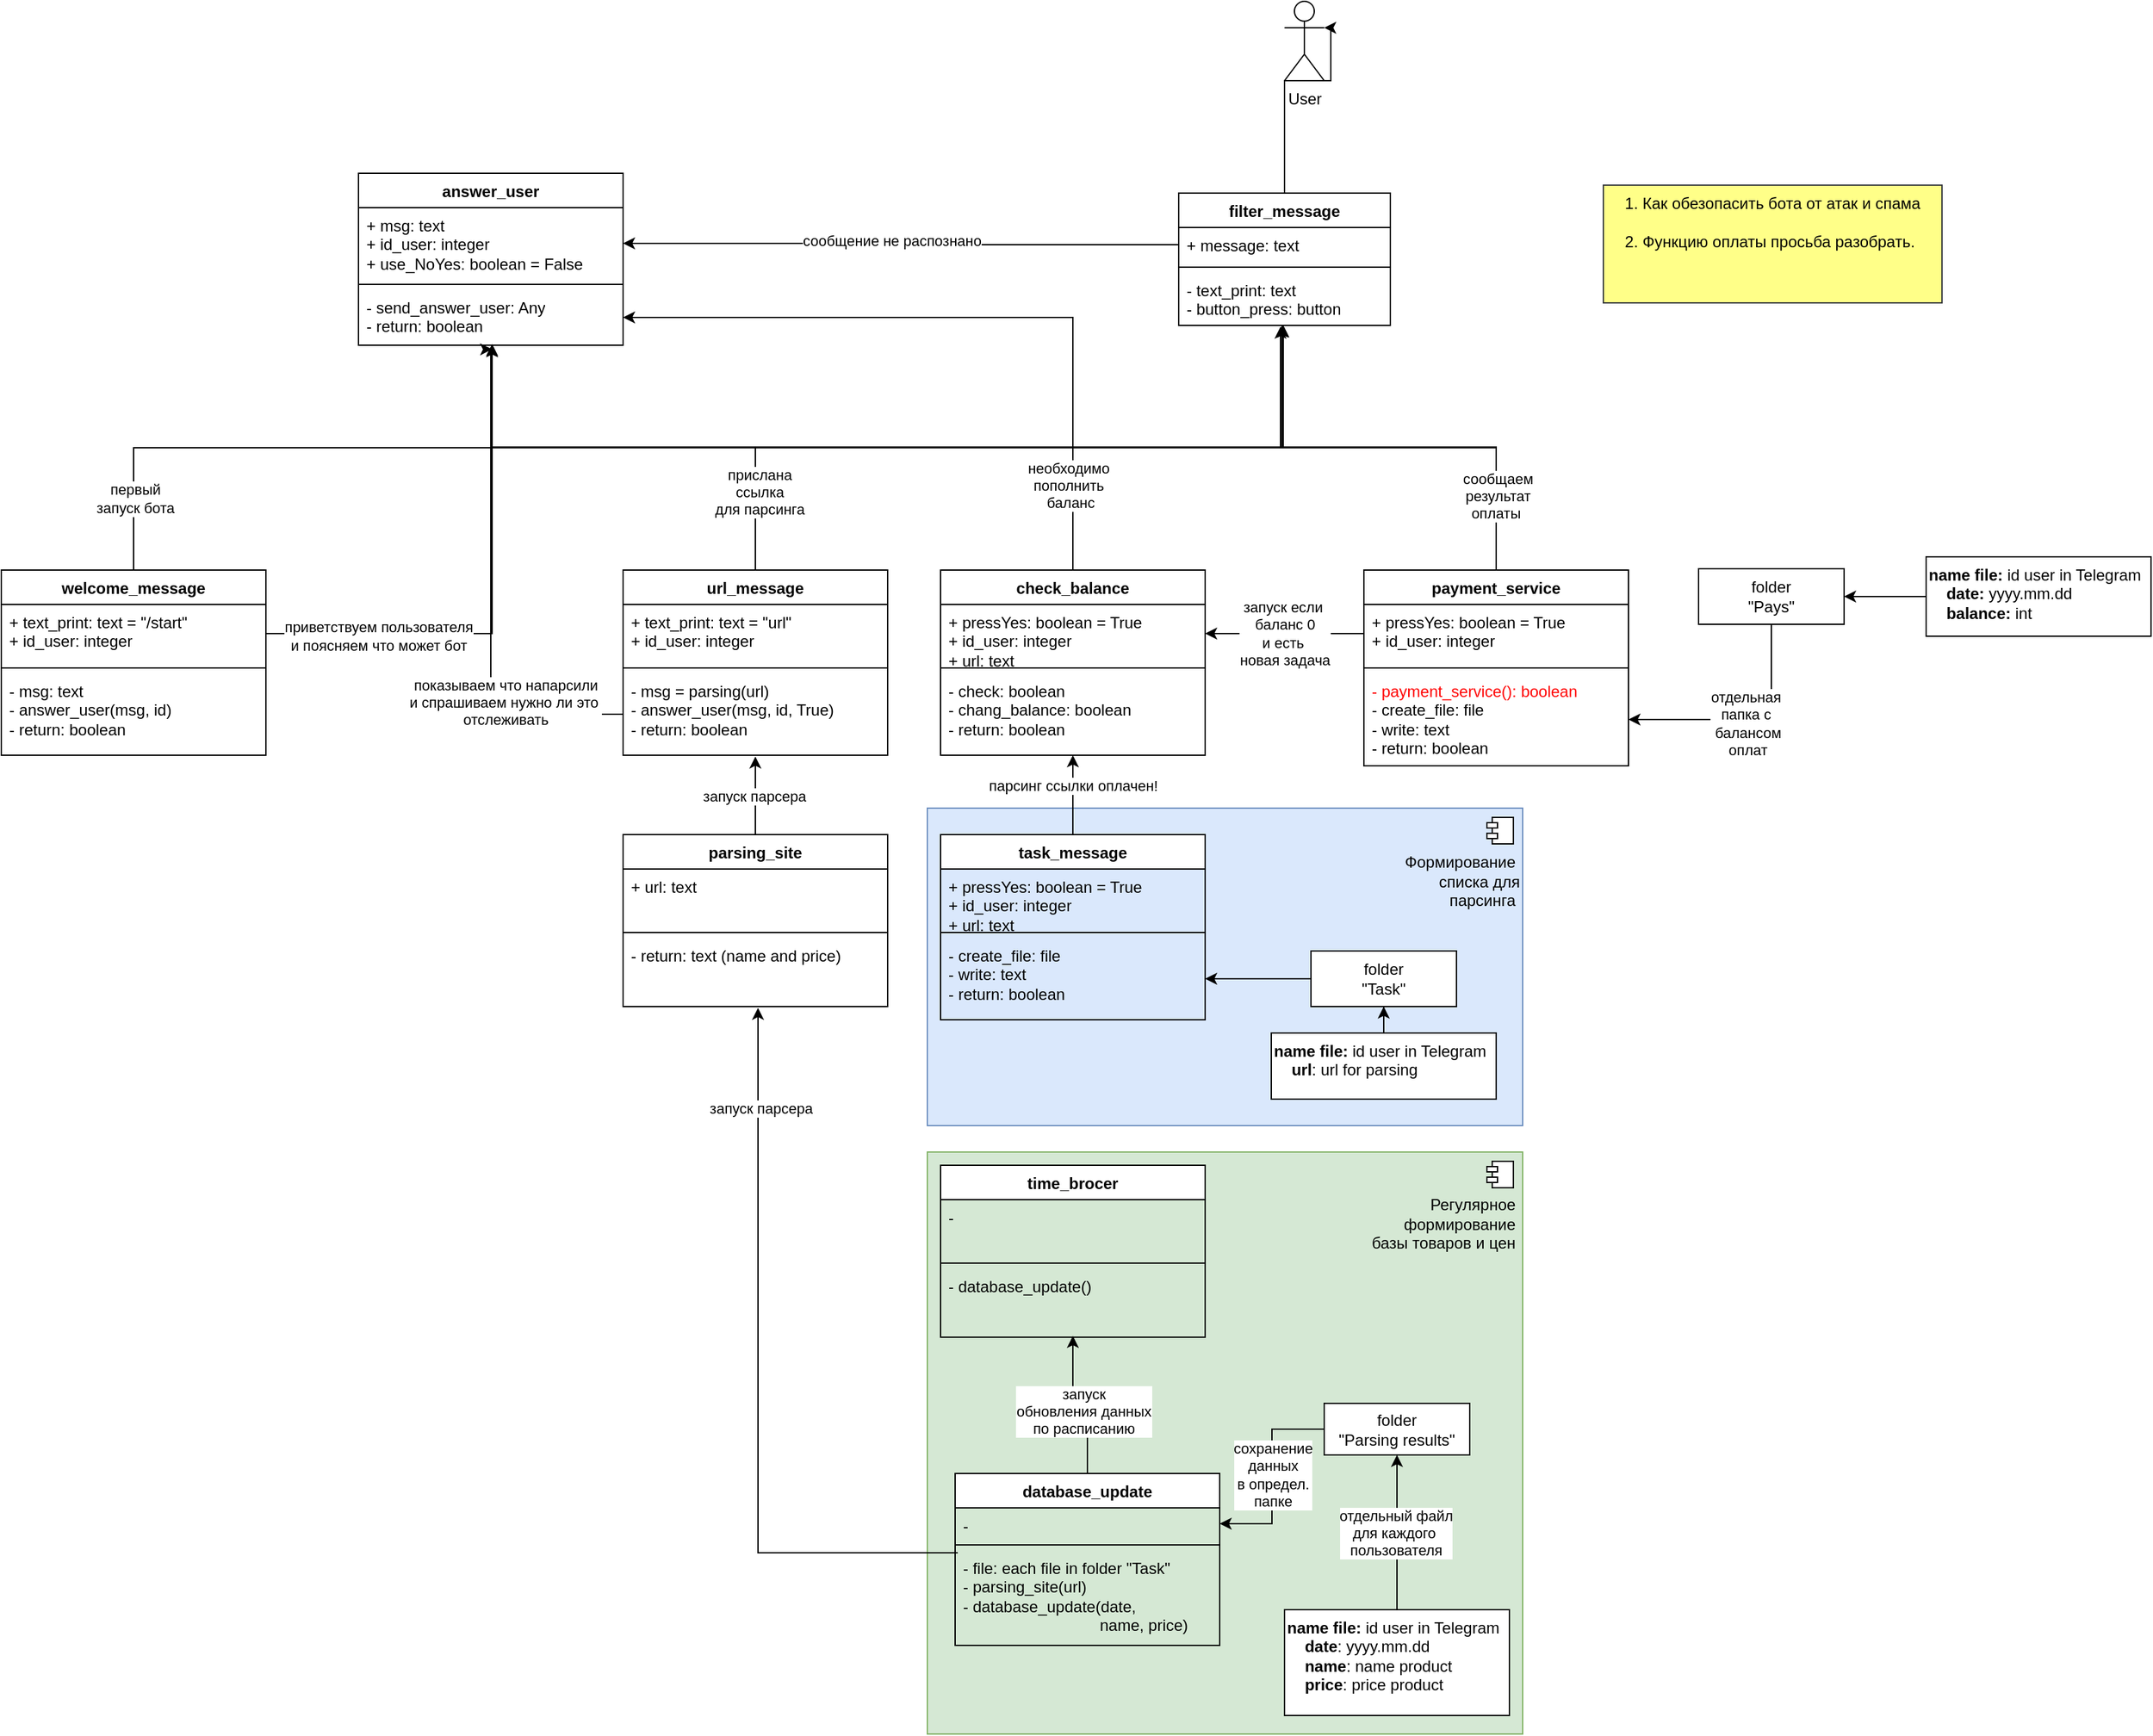 <mxfile version="22.0.8" type="github">
  <diagram name="Страница — 1" id="5FJGtUaLvc8kbi69Jgre">
    <mxGraphModel dx="3728" dy="2356" grid="0" gridSize="10" guides="0" tooltips="1" connect="1" arrows="1" fold="1" page="1" pageScale="1" pageWidth="827" pageHeight="1169" math="0" shadow="0">
      <root>
        <mxCell id="0" />
        <mxCell id="1" parent="0" />
        <mxCell id="Y0vespap-BMlkndGWWb3-69" value="Формирование&amp;nbsp;&lt;br&gt;списка для&lt;br&gt;парсинга&amp;nbsp;&lt;br&gt;&lt;br&gt;&lt;br&gt;&lt;br&gt;&lt;br&gt;&lt;br&gt;&lt;br&gt;&lt;br&gt;&lt;br&gt;&lt;br&gt;" style="html=1;dropTarget=0;whiteSpace=wrap;fillColor=#dae8fc;strokeColor=#6c8ebf;align=right;" parent="1" vertex="1">
          <mxGeometry x="-490" y="500" width="450" height="240" as="geometry" />
        </mxCell>
        <mxCell id="Y0vespap-BMlkndGWWb3-70" value="" style="shape=module;jettyWidth=8;jettyHeight=4;" parent="Y0vespap-BMlkndGWWb3-69" vertex="1">
          <mxGeometry x="1" width="20" height="20" relative="1" as="geometry">
            <mxPoint x="-27" y="7" as="offset" />
          </mxGeometry>
        </mxCell>
        <mxCell id="Y0vespap-BMlkndGWWb3-25" value="Регулярное&amp;nbsp;&lt;br&gt;формирование&amp;nbsp;&lt;br&gt;базы товаров и цен&amp;nbsp;&lt;br&gt;&lt;br&gt;&lt;br&gt;&lt;br&gt;&lt;br&gt;&lt;br&gt;&lt;br&gt;&lt;br&gt;&lt;br&gt;&lt;br&gt;&lt;br&gt;&lt;br&gt;&lt;br&gt;&lt;br&gt;&lt;br&gt;&lt;br&gt;&lt;br&gt;&lt;br&gt;&lt;br&gt;&lt;br&gt;&lt;br&gt;&lt;br&gt;&lt;br&gt;&lt;br&gt;" style="html=1;dropTarget=0;whiteSpace=wrap;fillColor=#d5e8d4;strokeColor=#82b366;align=right;" parent="1" vertex="1">
          <mxGeometry x="-490" y="760" width="450" height="440" as="geometry" />
        </mxCell>
        <mxCell id="Y0vespap-BMlkndGWWb3-26" value="" style="shape=module;jettyWidth=8;jettyHeight=4;" parent="Y0vespap-BMlkndGWWb3-25" vertex="1">
          <mxGeometry x="1" width="20" height="20" relative="1" as="geometry">
            <mxPoint x="-27" y="7" as="offset" />
          </mxGeometry>
        </mxCell>
        <mxCell id="H9uGGTbssXHLd05-33D6-1" value="filter_message" style="swimlane;fontStyle=1;align=center;verticalAlign=top;childLayout=stackLayout;horizontal=1;startSize=26;horizontalStack=0;resizeParent=1;resizeParentMax=0;resizeLast=0;collapsible=1;marginBottom=0;whiteSpace=wrap;html=1;" parent="1" vertex="1">
          <mxGeometry x="-300" y="35" width="160" height="100" as="geometry" />
        </mxCell>
        <mxCell id="H9uGGTbssXHLd05-33D6-2" value="+ message: text" style="text;strokeColor=none;fillColor=none;align=left;verticalAlign=top;spacingLeft=4;spacingRight=4;overflow=hidden;rotatable=0;points=[[0,0.5],[1,0.5]];portConstraint=eastwest;whiteSpace=wrap;html=1;" parent="H9uGGTbssXHLd05-33D6-1" vertex="1">
          <mxGeometry y="26" width="160" height="26" as="geometry" />
        </mxCell>
        <mxCell id="H9uGGTbssXHLd05-33D6-3" value="" style="line;strokeWidth=1;fillColor=none;align=left;verticalAlign=middle;spacingTop=-1;spacingLeft=3;spacingRight=3;rotatable=0;labelPosition=right;points=[];portConstraint=eastwest;strokeColor=inherit;" parent="H9uGGTbssXHLd05-33D6-1" vertex="1">
          <mxGeometry y="52" width="160" height="8" as="geometry" />
        </mxCell>
        <mxCell id="H9uGGTbssXHLd05-33D6-4" value="- text_print: text&lt;br&gt;- button_press: button" style="text;strokeColor=none;fillColor=none;align=left;verticalAlign=top;spacingLeft=4;spacingRight=4;overflow=hidden;rotatable=0;points=[[0,0.5],[1,0.5]];portConstraint=eastwest;whiteSpace=wrap;html=1;" parent="H9uGGTbssXHLd05-33D6-1" vertex="1">
          <mxGeometry y="60" width="160" height="40" as="geometry" />
        </mxCell>
        <mxCell id="H9uGGTbssXHLd05-33D6-6" value="User" style="shape=umlActor;verticalLabelPosition=bottom;verticalAlign=top;html=1;" parent="1" vertex="1">
          <mxGeometry x="-220" y="-110" width="30" height="60" as="geometry" />
        </mxCell>
        <mxCell id="Y0vespap-BMlkndGWWb3-32" style="edgeStyle=orthogonalEdgeStyle;rounded=0;orthogonalLoop=1;jettySize=auto;html=1;entryX=0.494;entryY=1;entryDx=0;entryDy=0;entryPerimeter=0;" parent="1" source="H0bfLcFETeNuK2Q-7Ryl-2" target="H9uGGTbssXHLd05-33D6-4" edge="1">
          <mxGeometry relative="1" as="geometry" />
        </mxCell>
        <mxCell id="Y0vespap-BMlkndGWWb3-60" value="первый &lt;br&gt;запуск бота" style="edgeLabel;html=1;align=center;verticalAlign=middle;resizable=0;points=[];" parent="Y0vespap-BMlkndGWWb3-32" vertex="1" connectable="0">
          <mxGeometry x="-0.543" y="3" relative="1" as="geometry">
            <mxPoint x="-148" y="41" as="offset" />
          </mxGeometry>
        </mxCell>
        <mxCell id="H0bfLcFETeNuK2Q-7Ryl-2" value="welcome_message" style="swimlane;fontStyle=1;align=center;verticalAlign=top;childLayout=stackLayout;horizontal=1;startSize=26;horizontalStack=0;resizeParent=1;resizeParentMax=0;resizeLast=0;collapsible=1;marginBottom=0;whiteSpace=wrap;html=1;" parent="1" vertex="1">
          <mxGeometry x="-1190" y="320" width="200" height="140" as="geometry" />
        </mxCell>
        <mxCell id="H0bfLcFETeNuK2Q-7Ryl-3" value="+ text_print: text = &quot;/start&quot;&lt;br&gt;+ id_user: integer" style="text;strokeColor=none;fillColor=none;align=left;verticalAlign=top;spacingLeft=4;spacingRight=4;overflow=hidden;rotatable=0;points=[[0,0.5],[1,0.5]];portConstraint=eastwest;whiteSpace=wrap;html=1;" parent="H0bfLcFETeNuK2Q-7Ryl-2" vertex="1">
          <mxGeometry y="26" width="200" height="44" as="geometry" />
        </mxCell>
        <mxCell id="H0bfLcFETeNuK2Q-7Ryl-4" value="" style="line;strokeWidth=1;fillColor=none;align=left;verticalAlign=middle;spacingTop=-1;spacingLeft=3;spacingRight=3;rotatable=0;labelPosition=right;points=[];portConstraint=eastwest;strokeColor=inherit;" parent="H0bfLcFETeNuK2Q-7Ryl-2" vertex="1">
          <mxGeometry y="70" width="200" height="8" as="geometry" />
        </mxCell>
        <mxCell id="H0bfLcFETeNuK2Q-7Ryl-5" value="- msg: text&lt;br&gt;- answer_user(msg, id)&lt;br&gt;-&amp;nbsp;return: boolean" style="text;strokeColor=none;fillColor=none;align=left;verticalAlign=top;spacingLeft=4;spacingRight=4;overflow=hidden;rotatable=0;points=[[0,0.5],[1,0.5]];portConstraint=eastwest;whiteSpace=wrap;html=1;" parent="H0bfLcFETeNuK2Q-7Ryl-2" vertex="1">
          <mxGeometry y="78" width="200" height="62" as="geometry" />
        </mxCell>
        <mxCell id="H0bfLcFETeNuK2Q-7Ryl-6" value="answer_user" style="swimlane;fontStyle=1;align=center;verticalAlign=top;childLayout=stackLayout;horizontal=1;startSize=26;horizontalStack=0;resizeParent=1;resizeParentMax=0;resizeLast=0;collapsible=1;marginBottom=0;whiteSpace=wrap;html=1;" parent="1" vertex="1">
          <mxGeometry x="-920" y="20" width="200" height="130" as="geometry" />
        </mxCell>
        <mxCell id="H0bfLcFETeNuK2Q-7Ryl-7" value="+ msg: text&lt;br&gt;+ id_user: integer&lt;br&gt;+ use_NoYes: boolean = False" style="text;strokeColor=none;fillColor=none;align=left;verticalAlign=top;spacingLeft=4;spacingRight=4;overflow=hidden;rotatable=0;points=[[0,0.5],[1,0.5]];portConstraint=eastwest;whiteSpace=wrap;html=1;" parent="H0bfLcFETeNuK2Q-7Ryl-6" vertex="1">
          <mxGeometry y="26" width="200" height="54" as="geometry" />
        </mxCell>
        <mxCell id="H0bfLcFETeNuK2Q-7Ryl-8" value="" style="line;strokeWidth=1;fillColor=none;align=left;verticalAlign=middle;spacingTop=-1;spacingLeft=3;spacingRight=3;rotatable=0;labelPosition=right;points=[];portConstraint=eastwest;strokeColor=inherit;" parent="H0bfLcFETeNuK2Q-7Ryl-6" vertex="1">
          <mxGeometry y="80" width="200" height="8" as="geometry" />
        </mxCell>
        <mxCell id="H0bfLcFETeNuK2Q-7Ryl-9" value="- send_answer_user: Any&lt;br&gt;- return: boolean" style="text;strokeColor=none;fillColor=none;align=left;verticalAlign=top;spacingLeft=4;spacingRight=4;overflow=hidden;rotatable=0;points=[[0,0.5],[1,0.5]];portConstraint=eastwest;whiteSpace=wrap;html=1;" parent="H0bfLcFETeNuK2Q-7Ryl-6" vertex="1">
          <mxGeometry y="88" width="200" height="42" as="geometry" />
        </mxCell>
        <mxCell id="Y0vespap-BMlkndGWWb3-33" style="edgeStyle=orthogonalEdgeStyle;rounded=0;orthogonalLoop=1;jettySize=auto;html=1;entryX=0.494;entryY=1;entryDx=0;entryDy=0;entryPerimeter=0;" parent="1" source="ytyW5f8ttz-P0lV4MFBV-1" target="H9uGGTbssXHLd05-33D6-4" edge="1">
          <mxGeometry relative="1" as="geometry" />
        </mxCell>
        <mxCell id="Y0vespap-BMlkndGWWb3-61" value="прислана &lt;br&gt;ссылка &lt;br&gt;для парсинга" style="edgeLabel;html=1;align=center;verticalAlign=middle;resizable=0;points=[];" parent="Y0vespap-BMlkndGWWb3-33" vertex="1" connectable="0">
          <mxGeometry x="-0.798" y="-3" relative="1" as="geometry">
            <mxPoint as="offset" />
          </mxGeometry>
        </mxCell>
        <mxCell id="ytyW5f8ttz-P0lV4MFBV-1" value="url_message" style="swimlane;fontStyle=1;align=center;verticalAlign=top;childLayout=stackLayout;horizontal=1;startSize=26;horizontalStack=0;resizeParent=1;resizeParentMax=0;resizeLast=0;collapsible=1;marginBottom=0;whiteSpace=wrap;html=1;" parent="1" vertex="1">
          <mxGeometry x="-720" y="320" width="200" height="140" as="geometry" />
        </mxCell>
        <mxCell id="ytyW5f8ttz-P0lV4MFBV-2" value="+ text_print: text = &quot;url&quot;&amp;nbsp;&lt;br&gt;+ id_user: integer" style="text;strokeColor=none;fillColor=none;align=left;verticalAlign=top;spacingLeft=4;spacingRight=4;overflow=hidden;rotatable=0;points=[[0,0.5],[1,0.5]];portConstraint=eastwest;whiteSpace=wrap;html=1;" parent="ytyW5f8ttz-P0lV4MFBV-1" vertex="1">
          <mxGeometry y="26" width="200" height="44" as="geometry" />
        </mxCell>
        <mxCell id="ytyW5f8ttz-P0lV4MFBV-3" value="" style="line;strokeWidth=1;fillColor=none;align=left;verticalAlign=middle;spacingTop=-1;spacingLeft=3;spacingRight=3;rotatable=0;labelPosition=right;points=[];portConstraint=eastwest;strokeColor=inherit;" parent="ytyW5f8ttz-P0lV4MFBV-1" vertex="1">
          <mxGeometry y="70" width="200" height="8" as="geometry" />
        </mxCell>
        <mxCell id="ytyW5f8ttz-P0lV4MFBV-4" value="- msg = parsing(url)&lt;br&gt;- answer_user(msg, id, True)&lt;br&gt;- return: boolean" style="text;strokeColor=none;fillColor=none;align=left;verticalAlign=top;spacingLeft=4;spacingRight=4;overflow=hidden;rotatable=0;points=[[0,0.5],[1,0.5]];portConstraint=eastwest;whiteSpace=wrap;html=1;" parent="ytyW5f8ttz-P0lV4MFBV-1" vertex="1">
          <mxGeometry y="78" width="200" height="62" as="geometry" />
        </mxCell>
        <mxCell id="ytyW5f8ttz-P0lV4MFBV-6" value="parsing_site" style="swimlane;fontStyle=1;align=center;verticalAlign=top;childLayout=stackLayout;horizontal=1;startSize=26;horizontalStack=0;resizeParent=1;resizeParentMax=0;resizeLast=0;collapsible=1;marginBottom=0;whiteSpace=wrap;html=1;" parent="1" vertex="1">
          <mxGeometry x="-720" y="520" width="200" height="130" as="geometry" />
        </mxCell>
        <mxCell id="ytyW5f8ttz-P0lV4MFBV-7" value="+ url: text" style="text;strokeColor=none;fillColor=none;align=left;verticalAlign=top;spacingLeft=4;spacingRight=4;overflow=hidden;rotatable=0;points=[[0,0.5],[1,0.5]];portConstraint=eastwest;whiteSpace=wrap;html=1;" parent="ytyW5f8ttz-P0lV4MFBV-6" vertex="1">
          <mxGeometry y="26" width="200" height="44" as="geometry" />
        </mxCell>
        <mxCell id="ytyW5f8ttz-P0lV4MFBV-8" value="" style="line;strokeWidth=1;fillColor=none;align=left;verticalAlign=middle;spacingTop=-1;spacingLeft=3;spacingRight=3;rotatable=0;labelPosition=right;points=[];portConstraint=eastwest;strokeColor=inherit;" parent="ytyW5f8ttz-P0lV4MFBV-6" vertex="1">
          <mxGeometry y="70" width="200" height="8" as="geometry" />
        </mxCell>
        <mxCell id="ytyW5f8ttz-P0lV4MFBV-9" value="- return: text (name and price)" style="text;strokeColor=none;fillColor=none;align=left;verticalAlign=top;spacingLeft=4;spacingRight=4;overflow=hidden;rotatable=0;points=[[0,0.5],[1,0.5]];portConstraint=eastwest;whiteSpace=wrap;html=1;" parent="ytyW5f8ttz-P0lV4MFBV-6" vertex="1">
          <mxGeometry y="78" width="200" height="52" as="geometry" />
        </mxCell>
        <mxCell id="Y0vespap-BMlkndGWWb3-56" style="edgeStyle=orthogonalEdgeStyle;rounded=0;orthogonalLoop=1;jettySize=auto;html=1;entryX=0.5;entryY=1;entryDx=0;entryDy=0;" parent="1" source="ytyW5f8ttz-P0lV4MFBV-10" target="Y0vespap-BMlkndGWWb3-51" edge="1">
          <mxGeometry relative="1" as="geometry" />
        </mxCell>
        <mxCell id="cOSSyI8-ZIRnvPIqsTWS-1" value="парсинг ссылки оплачен!" style="edgeLabel;html=1;align=center;verticalAlign=middle;resizable=0;points=[];" vertex="1" connectable="0" parent="Y0vespap-BMlkndGWWb3-56">
          <mxGeometry x="0.233" relative="1" as="geometry">
            <mxPoint as="offset" />
          </mxGeometry>
        </mxCell>
        <mxCell id="ytyW5f8ttz-P0lV4MFBV-10" value="task_message" style="swimlane;fontStyle=1;align=center;verticalAlign=top;childLayout=stackLayout;horizontal=1;startSize=26;horizontalStack=0;resizeParent=1;resizeParentMax=0;resizeLast=0;collapsible=1;marginBottom=0;whiteSpace=wrap;html=1;" parent="1" vertex="1">
          <mxGeometry x="-480" y="520" width="200" height="140" as="geometry" />
        </mxCell>
        <mxCell id="ytyW5f8ttz-P0lV4MFBV-11" value="+ pressYes: boolean = True&lt;br&gt;+ id_user: integer&lt;br&gt;+ url: text&amp;nbsp;" style="text;strokeColor=none;fillColor=none;align=left;verticalAlign=top;spacingLeft=4;spacingRight=4;overflow=hidden;rotatable=0;points=[[0,0.5],[1,0.5]];portConstraint=eastwest;whiteSpace=wrap;html=1;" parent="ytyW5f8ttz-P0lV4MFBV-10" vertex="1">
          <mxGeometry y="26" width="200" height="44" as="geometry" />
        </mxCell>
        <mxCell id="ytyW5f8ttz-P0lV4MFBV-12" value="" style="line;strokeWidth=1;fillColor=none;align=left;verticalAlign=middle;spacingTop=-1;spacingLeft=3;spacingRight=3;rotatable=0;labelPosition=right;points=[];portConstraint=eastwest;strokeColor=inherit;" parent="ytyW5f8ttz-P0lV4MFBV-10" vertex="1">
          <mxGeometry y="70" width="200" height="8" as="geometry" />
        </mxCell>
        <mxCell id="ytyW5f8ttz-P0lV4MFBV-13" value="- create_file: file&lt;br&gt;- write: text&lt;br&gt;- return: boolean" style="text;strokeColor=none;fillColor=none;align=left;verticalAlign=top;spacingLeft=4;spacingRight=4;overflow=hidden;rotatable=0;points=[[0,0.5],[1,0.5]];portConstraint=eastwest;whiteSpace=wrap;html=1;" parent="ytyW5f8ttz-P0lV4MFBV-10" vertex="1">
          <mxGeometry y="78" width="200" height="62" as="geometry" />
        </mxCell>
        <mxCell id="Y0vespap-BMlkndGWWb3-38" style="edgeStyle=orthogonalEdgeStyle;rounded=0;orthogonalLoop=1;jettySize=auto;html=1;entryX=0.5;entryY=1;entryDx=0;entryDy=0;" parent="1" source="Y0vespap-BMlkndGWWb3-4" target="Y0vespap-BMlkndGWWb3-7" edge="1">
          <mxGeometry relative="1" as="geometry" />
        </mxCell>
        <mxCell id="Y0vespap-BMlkndGWWb3-4" value="&lt;b&gt;name file:&lt;/b&gt; id user in Telegram&amp;nbsp;&amp;nbsp;&lt;br&gt;&lt;b&gt;&amp;nbsp; &amp;nbsp; url&lt;/b&gt;: url for parsing&amp;nbsp;" style="html=1;whiteSpace=wrap;align=left;verticalAlign=top;" parent="1" vertex="1">
          <mxGeometry x="-230" y="670" width="170" height="50" as="geometry" />
        </mxCell>
        <mxCell id="Y0vespap-BMlkndGWWb3-39" style="edgeStyle=orthogonalEdgeStyle;rounded=0;orthogonalLoop=1;jettySize=auto;html=1;" parent="1" source="Y0vespap-BMlkndGWWb3-7" target="ytyW5f8ttz-P0lV4MFBV-13" edge="1">
          <mxGeometry relative="1" as="geometry" />
        </mxCell>
        <mxCell id="Y0vespap-BMlkndGWWb3-7" value="folder &lt;br&gt;&quot;Task&quot;" style="html=1;whiteSpace=wrap;" parent="1" vertex="1">
          <mxGeometry x="-200" y="608" width="110" height="42" as="geometry" />
        </mxCell>
        <mxCell id="Y0vespap-BMlkndGWWb3-9" value="time_brocer" style="swimlane;fontStyle=1;align=center;verticalAlign=top;childLayout=stackLayout;horizontal=1;startSize=26;horizontalStack=0;resizeParent=1;resizeParentMax=0;resizeLast=0;collapsible=1;marginBottom=0;whiteSpace=wrap;html=1;" parent="1" vertex="1">
          <mxGeometry x="-480" y="770" width="200" height="130" as="geometry" />
        </mxCell>
        <mxCell id="Y0vespap-BMlkndGWWb3-10" value="-&amp;nbsp;" style="text;strokeColor=none;fillColor=none;align=left;verticalAlign=top;spacingLeft=4;spacingRight=4;overflow=hidden;rotatable=0;points=[[0,0.5],[1,0.5]];portConstraint=eastwest;whiteSpace=wrap;html=1;" parent="Y0vespap-BMlkndGWWb3-9" vertex="1">
          <mxGeometry y="26" width="200" height="44" as="geometry" />
        </mxCell>
        <mxCell id="Y0vespap-BMlkndGWWb3-11" value="" style="line;strokeWidth=1;fillColor=none;align=left;verticalAlign=middle;spacingTop=-1;spacingLeft=3;spacingRight=3;rotatable=0;labelPosition=right;points=[];portConstraint=eastwest;strokeColor=inherit;" parent="Y0vespap-BMlkndGWWb3-9" vertex="1">
          <mxGeometry y="70" width="200" height="8" as="geometry" />
        </mxCell>
        <mxCell id="Y0vespap-BMlkndGWWb3-12" value="- database_update()" style="text;strokeColor=none;fillColor=none;align=left;verticalAlign=top;spacingLeft=4;spacingRight=4;overflow=hidden;rotatable=0;points=[[0,0.5],[1,0.5]];portConstraint=eastwest;whiteSpace=wrap;html=1;" parent="Y0vespap-BMlkndGWWb3-9" vertex="1">
          <mxGeometry y="78" width="200" height="52" as="geometry" />
        </mxCell>
        <mxCell id="Y0vespap-BMlkndGWWb3-40" style="edgeStyle=orthogonalEdgeStyle;rounded=0;orthogonalLoop=1;jettySize=auto;html=1;entryX=1;entryY=0.5;entryDx=0;entryDy=0;exitX=0;exitY=0.5;exitDx=0;exitDy=0;" parent="1" source="Y0vespap-BMlkndGWWb3-13" target="Y0vespap-BMlkndGWWb3-20" edge="1">
          <mxGeometry relative="1" as="geometry" />
        </mxCell>
        <mxCell id="cOSSyI8-ZIRnvPIqsTWS-4" value="сохранение&lt;br&gt;данных&lt;br&gt;в определ.&lt;br&gt;папке" style="edgeLabel;html=1;align=center;verticalAlign=middle;resizable=0;points=[];" vertex="1" connectable="0" parent="Y0vespap-BMlkndGWWb3-40">
          <mxGeometry x="-0.017" relative="1" as="geometry">
            <mxPoint as="offset" />
          </mxGeometry>
        </mxCell>
        <mxCell id="Y0vespap-BMlkndGWWb3-13" value="folder &lt;br&gt;&quot;Parsing results&quot;" style="html=1;whiteSpace=wrap;" parent="1" vertex="1">
          <mxGeometry x="-190" y="950" width="110" height="39" as="geometry" />
        </mxCell>
        <mxCell id="Y0vespap-BMlkndGWWb3-41" style="edgeStyle=orthogonalEdgeStyle;rounded=0;orthogonalLoop=1;jettySize=auto;html=1;entryX=0.5;entryY=1;entryDx=0;entryDy=0;" parent="1" source="Y0vespap-BMlkndGWWb3-17" target="Y0vespap-BMlkndGWWb3-13" edge="1">
          <mxGeometry relative="1" as="geometry" />
        </mxCell>
        <mxCell id="cOSSyI8-ZIRnvPIqsTWS-5" value="отдельный файл &lt;br&gt;для каждого&amp;nbsp;&lt;br&gt;пользователя" style="edgeLabel;html=1;align=center;verticalAlign=middle;resizable=0;points=[];" vertex="1" connectable="0" parent="Y0vespap-BMlkndGWWb3-41">
          <mxGeometry x="-0.009" y="1" relative="1" as="geometry">
            <mxPoint as="offset" />
          </mxGeometry>
        </mxCell>
        <mxCell id="Y0vespap-BMlkndGWWb3-17" value="&lt;b&gt;name file:&lt;/b&gt; id user in Telegram&amp;nbsp;&amp;nbsp;&lt;br&gt;&lt;b&gt;&amp;nbsp; &amp;nbsp; date&lt;/b&gt;: yyyy.mm.dd&amp;nbsp;&lt;br&gt;&lt;b style=&quot;border-color: var(--border-color);&quot;&gt;&amp;nbsp; &amp;nbsp; name&lt;/b&gt;: name product&amp;nbsp;&lt;br&gt;&lt;b&gt;&amp;nbsp; &amp;nbsp; price&lt;/b&gt;: price product" style="html=1;whiteSpace=wrap;align=left;verticalAlign=top;" parent="1" vertex="1">
          <mxGeometry x="-220" y="1106" width="170" height="80" as="geometry" />
        </mxCell>
        <mxCell id="Y0vespap-BMlkndGWWb3-19" value="database_update" style="swimlane;fontStyle=1;align=center;verticalAlign=top;childLayout=stackLayout;horizontal=1;startSize=26;horizontalStack=0;resizeParent=1;resizeParentMax=0;resizeLast=0;collapsible=1;marginBottom=0;whiteSpace=wrap;html=1;" parent="1" vertex="1">
          <mxGeometry x="-469" y="1003" width="200" height="130" as="geometry" />
        </mxCell>
        <mxCell id="Y0vespap-BMlkndGWWb3-20" value="-&amp;nbsp;" style="text;strokeColor=none;fillColor=none;align=left;verticalAlign=top;spacingLeft=4;spacingRight=4;overflow=hidden;rotatable=0;points=[[0,0.5],[1,0.5]];portConstraint=eastwest;whiteSpace=wrap;html=1;" parent="Y0vespap-BMlkndGWWb3-19" vertex="1">
          <mxGeometry y="26" width="200" height="24" as="geometry" />
        </mxCell>
        <mxCell id="Y0vespap-BMlkndGWWb3-21" value="" style="line;strokeWidth=1;fillColor=none;align=left;verticalAlign=middle;spacingTop=-1;spacingLeft=3;spacingRight=3;rotatable=0;labelPosition=right;points=[];portConstraint=eastwest;strokeColor=inherit;" parent="Y0vespap-BMlkndGWWb3-19" vertex="1">
          <mxGeometry y="50" width="200" height="8" as="geometry" />
        </mxCell>
        <mxCell id="Y0vespap-BMlkndGWWb3-22" value="- file: each file in folder &quot;Task&quot;&amp;nbsp;&lt;br&gt;- parsing_site(url)&amp;nbsp;&lt;br&gt;- database_update(date, &lt;br&gt;&lt;span style=&quot;white-space: pre;&quot;&gt;&#x9;&lt;span style=&quot;white-space: pre;&quot;&gt;&#x9;&lt;span style=&quot;white-space: pre;&quot;&gt;&#x9;       &lt;/span&gt;&lt;/span&gt;&lt;/span&gt;name, price)" style="text;strokeColor=none;fillColor=none;align=left;verticalAlign=top;spacingLeft=4;spacingRight=4;overflow=hidden;rotatable=0;points=[[0,0.5],[1,0.5]];portConstraint=eastwest;whiteSpace=wrap;html=1;" parent="Y0vespap-BMlkndGWWb3-19" vertex="1">
          <mxGeometry y="58" width="200" height="72" as="geometry" />
        </mxCell>
        <mxCell id="Y0vespap-BMlkndGWWb3-23" style="edgeStyle=orthogonalEdgeStyle;rounded=0;orthogonalLoop=1;jettySize=auto;html=1;entryX=0.5;entryY=0.981;entryDx=0;entryDy=0;entryPerimeter=0;" parent="1" source="Y0vespap-BMlkndGWWb3-19" target="Y0vespap-BMlkndGWWb3-12" edge="1">
          <mxGeometry relative="1" as="geometry" />
        </mxCell>
        <mxCell id="cOSSyI8-ZIRnvPIqsTWS-2" value="запуск &lt;br&gt;обновления данных &lt;br&gt;по расписанию" style="edgeLabel;html=1;align=center;verticalAlign=middle;resizable=0;points=[];" vertex="1" connectable="0" parent="Y0vespap-BMlkndGWWb3-23">
          <mxGeometry x="-0.176" y="3" relative="1" as="geometry">
            <mxPoint as="offset" />
          </mxGeometry>
        </mxCell>
        <mxCell id="Y0vespap-BMlkndGWWb3-27" style="edgeStyle=orthogonalEdgeStyle;rounded=0;orthogonalLoop=1;jettySize=auto;html=1;exitX=0.01;exitY=0.028;exitDx=0;exitDy=0;exitPerimeter=0;entryX=0.51;entryY=1.019;entryDx=0;entryDy=0;entryPerimeter=0;" parent="1" source="Y0vespap-BMlkndGWWb3-22" target="ytyW5f8ttz-P0lV4MFBV-9" edge="1">
          <mxGeometry relative="1" as="geometry">
            <mxPoint x="-590" y="660" as="targetPoint" />
          </mxGeometry>
        </mxCell>
        <mxCell id="Y0vespap-BMlkndGWWb3-63" value="запуск парсера" style="edgeLabel;html=1;align=center;verticalAlign=middle;resizable=0;points=[];" parent="Y0vespap-BMlkndGWWb3-27" vertex="1" connectable="0">
          <mxGeometry x="0.73" y="-2" relative="1" as="geometry">
            <mxPoint as="offset" />
          </mxGeometry>
        </mxCell>
        <mxCell id="Y0vespap-BMlkndGWWb3-31" style="edgeStyle=orthogonalEdgeStyle;rounded=0;orthogonalLoop=1;jettySize=auto;html=1;exitX=0.5;exitY=0;exitDx=0;exitDy=0;entryX=0.5;entryY=1.016;entryDx=0;entryDy=0;entryPerimeter=0;" parent="1" source="ytyW5f8ttz-P0lV4MFBV-6" target="ytyW5f8ttz-P0lV4MFBV-4" edge="1">
          <mxGeometry relative="1" as="geometry" />
        </mxCell>
        <mxCell id="Y0vespap-BMlkndGWWb3-62" value="запуск парсера" style="edgeLabel;html=1;align=center;verticalAlign=middle;resizable=0;points=[];" parent="Y0vespap-BMlkndGWWb3-31" vertex="1" connectable="0">
          <mxGeometry x="-0.017" y="1" relative="1" as="geometry">
            <mxPoint as="offset" />
          </mxGeometry>
        </mxCell>
        <mxCell id="Y0vespap-BMlkndGWWb3-36" style="edgeStyle=orthogonalEdgeStyle;rounded=0;orthogonalLoop=1;jettySize=auto;html=1;entryX=0.505;entryY=1.071;entryDx=0;entryDy=0;entryPerimeter=0;" parent="1" source="ytyW5f8ttz-P0lV4MFBV-4" target="H0bfLcFETeNuK2Q-7Ryl-9" edge="1">
          <mxGeometry relative="1" as="geometry">
            <Array as="points">
              <mxPoint x="-820" y="429" />
            </Array>
          </mxGeometry>
        </mxCell>
        <mxCell id="Y0vespap-BMlkndGWWb3-64" value="показываем что напарсили&lt;br&gt;и спрашиваем нужно ли это&amp;nbsp;&lt;br&gt;отслеживать" style="edgeLabel;html=1;align=center;verticalAlign=middle;resizable=0;points=[];" parent="Y0vespap-BMlkndGWWb3-36" vertex="1" connectable="0">
          <mxGeometry x="-0.731" relative="1" as="geometry">
            <mxPoint x="-39" y="-9" as="offset" />
          </mxGeometry>
        </mxCell>
        <mxCell id="Y0vespap-BMlkndGWWb3-42" value="payment_service" style="swimlane;fontStyle=1;align=center;verticalAlign=top;childLayout=stackLayout;horizontal=1;startSize=26;horizontalStack=0;resizeParent=1;resizeParentMax=0;resizeLast=0;collapsible=1;marginBottom=0;whiteSpace=wrap;html=1;" parent="1" vertex="1">
          <mxGeometry x="-160" y="320" width="200" height="148" as="geometry" />
        </mxCell>
        <mxCell id="Y0vespap-BMlkndGWWb3-43" value="+ pressYes: boolean = True&lt;br&gt;+ id_user: integer" style="text;strokeColor=none;fillColor=none;align=left;verticalAlign=top;spacingLeft=4;spacingRight=4;overflow=hidden;rotatable=0;points=[[0,0.5],[1,0.5]];portConstraint=eastwest;whiteSpace=wrap;html=1;" parent="Y0vespap-BMlkndGWWb3-42" vertex="1">
          <mxGeometry y="26" width="200" height="44" as="geometry" />
        </mxCell>
        <mxCell id="Y0vespap-BMlkndGWWb3-44" value="" style="line;strokeWidth=1;fillColor=none;align=left;verticalAlign=middle;spacingTop=-1;spacingLeft=3;spacingRight=3;rotatable=0;labelPosition=right;points=[];portConstraint=eastwest;strokeColor=inherit;" parent="Y0vespap-BMlkndGWWb3-42" vertex="1">
          <mxGeometry y="70" width="200" height="8" as="geometry" />
        </mxCell>
        <mxCell id="Y0vespap-BMlkndGWWb3-45" value="&lt;font color=&quot;#ff0303&quot;&gt;-&amp;nbsp;payment_service(): boolean&lt;/font&gt;&lt;br&gt;- create_file: file&lt;br&gt;- write: text&lt;br&gt;- return: boolean" style="text;strokeColor=none;fillColor=none;align=left;verticalAlign=top;spacingLeft=4;spacingRight=4;overflow=hidden;rotatable=0;points=[[0,0.5],[1,0.5]];portConstraint=eastwest;whiteSpace=wrap;html=1;" parent="Y0vespap-BMlkndGWWb3-42" vertex="1">
          <mxGeometry y="78" width="200" height="70" as="geometry" />
        </mxCell>
        <mxCell id="1R_4q1G22xEMCYAywD_m-5" style="edgeStyle=orthogonalEdgeStyle;rounded=0;orthogonalLoop=1;jettySize=auto;html=1;entryX=1;entryY=0.5;entryDx=0;entryDy=0;" parent="1" source="Y0vespap-BMlkndGWWb3-47" target="Y0vespap-BMlkndGWWb3-49" edge="1">
          <mxGeometry relative="1" as="geometry" />
        </mxCell>
        <mxCell id="Y0vespap-BMlkndGWWb3-47" value="&lt;b&gt;name file:&lt;/b&gt; id user in Telegram&amp;nbsp;&amp;nbsp;&lt;br&gt;&amp;nbsp; &amp;nbsp; &lt;b&gt;date:&lt;/b&gt; yyyy.mm.dd&amp;nbsp;&lt;br&gt;&amp;nbsp; &amp;nbsp;&amp;nbsp;&lt;b style=&quot;border-color: var(--border-color);&quot;&gt;balance:&amp;nbsp;&lt;/b&gt;int&amp;nbsp;" style="html=1;whiteSpace=wrap;align=left;verticalAlign=top;" parent="1" vertex="1">
          <mxGeometry x="265" y="310" width="170" height="60" as="geometry" />
        </mxCell>
        <mxCell id="Y0vespap-BMlkndGWWb3-48" style="edgeStyle=orthogonalEdgeStyle;rounded=0;orthogonalLoop=1;jettySize=auto;html=1;entryX=1;entryY=0.5;entryDx=0;entryDy=0;" parent="1" source="Y0vespap-BMlkndGWWb3-49" target="Y0vespap-BMlkndGWWb3-45" edge="1">
          <mxGeometry relative="1" as="geometry">
            <mxPoint x="40" y="419" as="targetPoint" />
          </mxGeometry>
        </mxCell>
        <mxCell id="cOSSyI8-ZIRnvPIqsTWS-6" value="отдельная&amp;nbsp;&lt;br&gt;папка с&amp;nbsp;&lt;br&gt;балансом&lt;br&gt;оплат" style="edgeLabel;html=1;align=center;verticalAlign=middle;resizable=0;points=[];" vertex="1" connectable="0" parent="Y0vespap-BMlkndGWWb3-48">
          <mxGeometry x="0.012" y="3" relative="1" as="geometry">
            <mxPoint x="1" as="offset" />
          </mxGeometry>
        </mxCell>
        <mxCell id="Y0vespap-BMlkndGWWb3-49" value="folder &lt;br&gt;&quot;Pays&quot;" style="html=1;whiteSpace=wrap;" parent="1" vertex="1">
          <mxGeometry x="93" y="319" width="110" height="42" as="geometry" />
        </mxCell>
        <mxCell id="Y0vespap-BMlkndGWWb3-50" style="edgeStyle=orthogonalEdgeStyle;rounded=0;orthogonalLoop=1;jettySize=auto;html=1;entryX=0.488;entryY=1;entryDx=0;entryDy=0;entryPerimeter=0;" parent="1" source="Y0vespap-BMlkndGWWb3-42" target="H9uGGTbssXHLd05-33D6-4" edge="1">
          <mxGeometry relative="1" as="geometry" />
        </mxCell>
        <mxCell id="Y0vespap-BMlkndGWWb3-65" style="edgeStyle=orthogonalEdgeStyle;rounded=0;orthogonalLoop=1;jettySize=auto;html=1;entryX=1;entryY=0.5;entryDx=0;entryDy=0;" parent="1" source="Y0vespap-BMlkndGWWb3-51" target="H0bfLcFETeNuK2Q-7Ryl-9" edge="1">
          <mxGeometry relative="1" as="geometry" />
        </mxCell>
        <mxCell id="Y0vespap-BMlkndGWWb3-51" value="check_balance" style="swimlane;fontStyle=1;align=center;verticalAlign=top;childLayout=stackLayout;horizontal=1;startSize=26;horizontalStack=0;resizeParent=1;resizeParentMax=0;resizeLast=0;collapsible=1;marginBottom=0;whiteSpace=wrap;html=1;" parent="1" vertex="1">
          <mxGeometry x="-480" y="320" width="200" height="140" as="geometry" />
        </mxCell>
        <mxCell id="Y0vespap-BMlkndGWWb3-52" value="+ pressYes: boolean = True&lt;br&gt;+ id_user: integer&lt;br&gt;+ url: text&amp;nbsp;" style="text;strokeColor=none;fillColor=none;align=left;verticalAlign=top;spacingLeft=4;spacingRight=4;overflow=hidden;rotatable=0;points=[[0,0.5],[1,0.5]];portConstraint=eastwest;whiteSpace=wrap;html=1;" parent="Y0vespap-BMlkndGWWb3-51" vertex="1">
          <mxGeometry y="26" width="200" height="44" as="geometry" />
        </mxCell>
        <mxCell id="Y0vespap-BMlkndGWWb3-53" value="" style="line;strokeWidth=1;fillColor=none;align=left;verticalAlign=middle;spacingTop=-1;spacingLeft=3;spacingRight=3;rotatable=0;labelPosition=right;points=[];portConstraint=eastwest;strokeColor=inherit;" parent="Y0vespap-BMlkndGWWb3-51" vertex="1">
          <mxGeometry y="70" width="200" height="8" as="geometry" />
        </mxCell>
        <mxCell id="Y0vespap-BMlkndGWWb3-54" value="- check: boolean&lt;br&gt;-&amp;nbsp;chang_balance: boolean&lt;br&gt;- return: boolean" style="text;strokeColor=none;fillColor=none;align=left;verticalAlign=top;spacingLeft=4;spacingRight=4;overflow=hidden;rotatable=0;points=[[0,0.5],[1,0.5]];portConstraint=eastwest;whiteSpace=wrap;html=1;" parent="Y0vespap-BMlkndGWWb3-51" vertex="1">
          <mxGeometry y="78" width="200" height="62" as="geometry" />
        </mxCell>
        <mxCell id="Y0vespap-BMlkndGWWb3-57" style="edgeStyle=orthogonalEdgeStyle;rounded=0;orthogonalLoop=1;jettySize=auto;html=1;entryX=1;entryY=0.5;entryDx=0;entryDy=0;exitX=0;exitY=0.5;exitDx=0;exitDy=0;" parent="1" source="H9uGGTbssXHLd05-33D6-2" target="H0bfLcFETeNuK2Q-7Ryl-7" edge="1">
          <mxGeometry relative="1" as="geometry" />
        </mxCell>
        <mxCell id="Y0vespap-BMlkndGWWb3-59" value="сообщение не распознано" style="edgeLabel;html=1;align=center;verticalAlign=middle;resizable=0;points=[];" parent="Y0vespap-BMlkndGWWb3-57" vertex="1" connectable="0">
          <mxGeometry x="0.036" y="-2" relative="1" as="geometry">
            <mxPoint as="offset" />
          </mxGeometry>
        </mxCell>
        <mxCell id="Y0vespap-BMlkndGWWb3-58" style="edgeStyle=orthogonalEdgeStyle;rounded=0;orthogonalLoop=1;jettySize=auto;html=1;entryX=0.481;entryY=1.025;entryDx=0;entryDy=0;entryPerimeter=0;" parent="1" source="Y0vespap-BMlkndGWWb3-51" target="H9uGGTbssXHLd05-33D6-4" edge="1">
          <mxGeometry relative="1" as="geometry" />
        </mxCell>
        <mxCell id="cOSSyI8-ZIRnvPIqsTWS-9" value="необходимо&amp;nbsp;&lt;br style=&quot;border-color: var(--border-color);&quot;&gt;пополнить&amp;nbsp;&lt;br style=&quot;border-color: var(--border-color);&quot;&gt;баланс" style="edgeLabel;html=1;align=center;verticalAlign=middle;resizable=0;points=[];" vertex="1" connectable="0" parent="Y0vespap-BMlkndGWWb3-58">
          <mxGeometry x="-0.625" y="2" relative="1" as="geometry">
            <mxPoint as="offset" />
          </mxGeometry>
        </mxCell>
        <mxCell id="Y0vespap-BMlkndGWWb3-67" style="edgeStyle=orthogonalEdgeStyle;rounded=0;orthogonalLoop=1;jettySize=auto;html=1;entryX=1;entryY=0.5;entryDx=0;entryDy=0;" parent="1" source="Y0vespap-BMlkndGWWb3-43" target="Y0vespap-BMlkndGWWb3-52" edge="1">
          <mxGeometry relative="1" as="geometry" />
        </mxCell>
        <mxCell id="Y0vespap-BMlkndGWWb3-68" value="запуск если&amp;nbsp;&lt;br&gt;баланс 0&lt;br&gt;и есть&amp;nbsp;&lt;br&gt;новая задача" style="edgeLabel;html=1;align=center;verticalAlign=middle;resizable=0;points=[];" parent="Y0vespap-BMlkndGWWb3-67" vertex="1" connectable="0">
          <mxGeometry x="0.217" y="-3" relative="1" as="geometry">
            <mxPoint x="13" y="3" as="offset" />
          </mxGeometry>
        </mxCell>
        <mxCell id="1R_4q1G22xEMCYAywD_m-1" style="edgeStyle=orthogonalEdgeStyle;rounded=0;orthogonalLoop=1;jettySize=auto;html=1;entryX=0.505;entryY=1;entryDx=0;entryDy=0;entryPerimeter=0;" parent="1" source="H0bfLcFETeNuK2Q-7Ryl-3" target="H0bfLcFETeNuK2Q-7Ryl-9" edge="1">
          <mxGeometry relative="1" as="geometry" />
        </mxCell>
        <mxCell id="cOSSyI8-ZIRnvPIqsTWS-10" value="приветствуем пользователя&lt;br&gt;и поясняем что может бот" style="edgeLabel;html=1;align=center;verticalAlign=middle;resizable=0;points=[];" vertex="1" connectable="0" parent="1R_4q1G22xEMCYAywD_m-1">
          <mxGeometry x="-0.501" y="1" relative="1" as="geometry">
            <mxPoint x="-12" y="3" as="offset" />
          </mxGeometry>
        </mxCell>
        <mxCell id="1R_4q1G22xEMCYAywD_m-2" style="edgeStyle=orthogonalEdgeStyle;rounded=0;orthogonalLoop=1;jettySize=auto;html=1;entryX=1;entryY=0.333;entryDx=0;entryDy=0;entryPerimeter=0;" parent="1" source="H9uGGTbssXHLd05-33D6-1" target="H9uGGTbssXHLd05-33D6-6" edge="1">
          <mxGeometry relative="1" as="geometry">
            <Array as="points">
              <mxPoint x="-220" y="-50" />
              <mxPoint x="-185" y="-50" />
              <mxPoint x="-185" y="-90" />
            </Array>
          </mxGeometry>
        </mxCell>
        <mxCell id="cOSSyI8-ZIRnvPIqsTWS-7" style="edgeStyle=orthogonalEdgeStyle;rounded=0;orthogonalLoop=1;jettySize=auto;html=1;entryX=0.505;entryY=0.976;entryDx=0;entryDy=0;entryPerimeter=0;" edge="1" parent="1" source="Y0vespap-BMlkndGWWb3-42" target="H0bfLcFETeNuK2Q-7Ryl-9">
          <mxGeometry relative="1" as="geometry">
            <Array as="points">
              <mxPoint x="-60" y="227" />
              <mxPoint x="-819" y="227" />
            </Array>
          </mxGeometry>
        </mxCell>
        <mxCell id="cOSSyI8-ZIRnvPIqsTWS-8" value="сообщаем &lt;br&gt;результат&lt;br&gt;оплаты&amp;nbsp;" style="edgeLabel;html=1;align=center;verticalAlign=middle;resizable=0;points=[];" vertex="1" connectable="0" parent="cOSSyI8-ZIRnvPIqsTWS-7">
          <mxGeometry x="-0.88" y="-1" relative="1" as="geometry">
            <mxPoint as="offset" />
          </mxGeometry>
        </mxCell>
        <mxCell id="cOSSyI8-ZIRnvPIqsTWS-11" value="&lt;div style=&quot;text-align: left;&quot;&gt;&lt;span style=&quot;text-align: center;&quot;&gt;1. Как обезопасить бота от атак и спама&lt;/span&gt;&lt;br&gt;&lt;br&gt;&lt;/div&gt;&lt;div style=&quot;text-align: left;&quot;&gt;2. Функцию оплаты просьба разобрать.&amp;nbsp;&lt;br&gt;&lt;/div&gt;" style="whiteSpace=wrap;html=1;verticalAlign=top;fillColor=#ffff88;strokeColor=#36393d;" vertex="1" parent="1">
          <mxGeometry x="21" y="29" width="256" height="89" as="geometry" />
        </mxCell>
      </root>
    </mxGraphModel>
  </diagram>
</mxfile>
